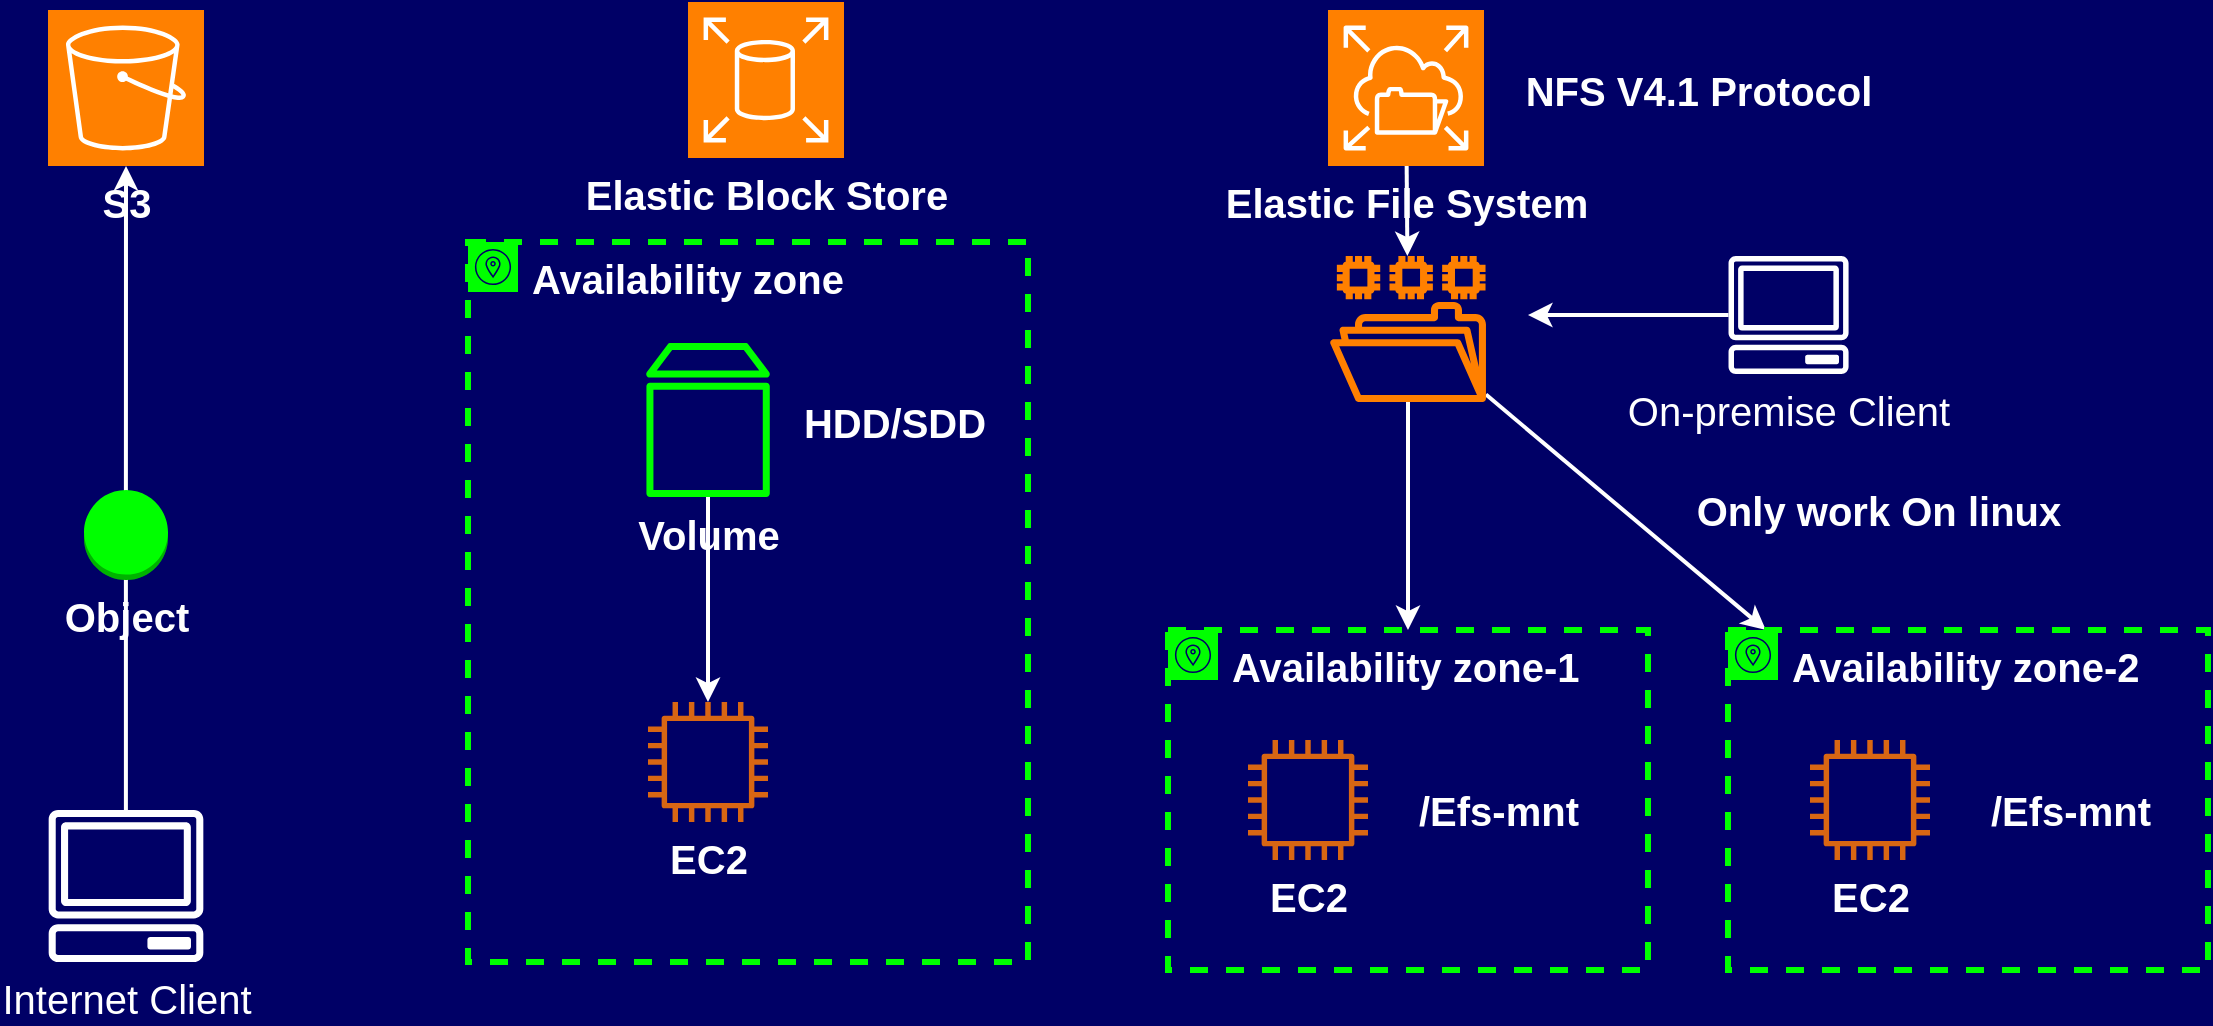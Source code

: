 <mxfile version="13.4.5" type="device"><diagram id="vtFb1EmdIdy567KMmzDf" name="Page-1"><mxGraphModel dx="854" dy="496" grid="1" gridSize="10" guides="1" tooltips="1" connect="1" arrows="1" fold="1" page="1" pageScale="1" pageWidth="1169" pageHeight="827" background="#000066" math="0" shadow="0"><root><mxCell id="0"/><mxCell id="1" parent="0"/><mxCell id="7rS5fPvDhNnLyYEFyJrw-1" value="&lt;font style=&quot;font-size: 20px&quot; color=&quot;#ffffff&quot;&gt;&lt;b&gt;S3&lt;/b&gt;&lt;/font&gt;" style="outlineConnect=0;fontColor=#232F3E;gradientDirection=north;strokeColor=#ffffff;dashed=0;verticalLabelPosition=bottom;verticalAlign=top;align=center;html=1;fontSize=12;fontStyle=0;aspect=fixed;shape=mxgraph.aws4.resourceIcon;resIcon=mxgraph.aws4.s3;fillColor=#FF8000;" vertex="1" parent="1"><mxGeometry x="200" y="120" width="78" height="78" as="geometry"/></mxCell><mxCell id="7rS5fPvDhNnLyYEFyJrw-2" value="&lt;b&gt;&lt;font style=&quot;font-size: 20px&quot; color=&quot;#ffffff&quot;&gt;Elastic Block Store&lt;/font&gt;&lt;/b&gt;" style="outlineConnect=0;fontColor=#232F3E;gradientDirection=north;strokeColor=#ffffff;dashed=0;verticalLabelPosition=bottom;verticalAlign=top;align=center;html=1;fontSize=12;fontStyle=0;aspect=fixed;shape=mxgraph.aws4.resourceIcon;resIcon=mxgraph.aws4.elastic_block_store;fillColor=#FF8000;" vertex="1" parent="1"><mxGeometry x="520" y="116" width="78" height="78" as="geometry"/></mxCell><mxCell id="7rS5fPvDhNnLyYEFyJrw-26" style="edgeStyle=none;rounded=0;orthogonalLoop=1;jettySize=auto;html=1;strokeColor=#FFFFFF;strokeWidth=2;" edge="1" parent="1" source="7rS5fPvDhNnLyYEFyJrw-3" target="7rS5fPvDhNnLyYEFyJrw-14"><mxGeometry relative="1" as="geometry"/></mxCell><mxCell id="7rS5fPvDhNnLyYEFyJrw-3" value="&lt;b&gt;&lt;font style=&quot;font-size: 20px&quot; color=&quot;#ffffff&quot;&gt;Elastic File System&lt;/font&gt;&lt;/b&gt;" style="outlineConnect=0;fontColor=#232F3E;gradientDirection=north;strokeColor=#ffffff;dashed=0;verticalLabelPosition=bottom;verticalAlign=top;align=center;html=1;fontSize=12;fontStyle=0;aspect=fixed;shape=mxgraph.aws4.resourceIcon;resIcon=mxgraph.aws4.elastic_file_system;fillColor=#FF8000;" vertex="1" parent="1"><mxGeometry x="840" y="120" width="78" height="78" as="geometry"/></mxCell><mxCell id="7rS5fPvDhNnLyYEFyJrw-6" style="edgeStyle=orthogonalEdgeStyle;rounded=0;orthogonalLoop=1;jettySize=auto;html=1;strokeColor=#FFFFFF;strokeWidth=2;" edge="1" parent="1" source="7rS5fPvDhNnLyYEFyJrw-5" target="7rS5fPvDhNnLyYEFyJrw-1"><mxGeometry relative="1" as="geometry"/></mxCell><mxCell id="7rS5fPvDhNnLyYEFyJrw-5" value="&lt;font color=&quot;#ffffff&quot; style=&quot;font-size: 20px&quot;&gt;Internet Client&lt;/font&gt;" style="outlineConnect=0;fontColor=#232F3E;gradientColor=none;strokeColor=none;dashed=0;verticalLabelPosition=bottom;verticalAlign=top;align=center;html=1;fontSize=12;fontStyle=0;aspect=fixed;pointerEvents=1;shape=mxgraph.aws4.client;fillColor=#FFFFFF;" vertex="1" parent="1"><mxGeometry x="200" y="520" width="78" height="76" as="geometry"/></mxCell><mxCell id="7rS5fPvDhNnLyYEFyJrw-7" value="&lt;font style=&quot;font-size: 20px&quot; color=&quot;#ffffff&quot;&gt;&lt;b&gt;Object&lt;/b&gt;&lt;/font&gt;" style="outlineConnect=0;dashed=0;verticalLabelPosition=bottom;verticalAlign=top;align=center;html=1;shape=mxgraph.aws3.object;gradientColor=none;fillColor=#00FF00;" vertex="1" parent="1"><mxGeometry x="218" y="360" width="42" height="45" as="geometry"/></mxCell><mxCell id="7rS5fPvDhNnLyYEFyJrw-9" value="&lt;font color=&quot;#ffffff&quot; size=&quot;1&quot;&gt;&lt;b style=&quot;font-size: 20px&quot;&gt;Availability zone&lt;/b&gt;&lt;/font&gt;" style="outlineConnect=0;gradientColor=none;html=1;whiteSpace=wrap;fontSize=12;fontStyle=0;shape=mxgraph.aws4.group;grIcon=mxgraph.aws4.group_availability_zone;fillColor=none;verticalAlign=top;align=left;spacingLeft=30;fontColor=#545B64;dashed=1;strokeColor=#00FF00;strokeWidth=3;" vertex="1" parent="1"><mxGeometry x="410" y="236" width="280" height="360" as="geometry"/></mxCell><mxCell id="7rS5fPvDhNnLyYEFyJrw-12" style="edgeStyle=orthogonalEdgeStyle;rounded=0;orthogonalLoop=1;jettySize=auto;html=1;strokeColor=#FFFFFF;strokeWidth=2;" edge="1" parent="1" source="7rS5fPvDhNnLyYEFyJrw-10" target="7rS5fPvDhNnLyYEFyJrw-11"><mxGeometry relative="1" as="geometry"/></mxCell><mxCell id="7rS5fPvDhNnLyYEFyJrw-10" value="&lt;b&gt;&lt;font style=&quot;font-size: 20px&quot; color=&quot;#ffffff&quot;&gt;Volume&lt;/font&gt;&lt;/b&gt;" style="outlineConnect=0;fontColor=#232F3E;gradientColor=none;strokeColor=none;dashed=0;verticalLabelPosition=bottom;verticalAlign=top;align=center;html=1;fontSize=12;fontStyle=0;aspect=fixed;pointerEvents=1;shape=mxgraph.aws4.volume;fillColor=#00FF00;" vertex="1" parent="1"><mxGeometry x="499" y="286" width="62" height="78" as="geometry"/></mxCell><mxCell id="7rS5fPvDhNnLyYEFyJrw-11" value="&lt;b style=&quot;font-size: 20px&quot;&gt;&lt;font color=&quot;#ffffff&quot;&gt;EC2&lt;/font&gt;&lt;br&gt;&lt;/b&gt;" style="outlineConnect=0;fontColor=#232F3E;gradientColor=none;fillColor=#D86613;strokeColor=none;dashed=0;verticalLabelPosition=bottom;verticalAlign=top;align=center;html=1;fontSize=12;fontStyle=0;aspect=fixed;pointerEvents=1;shape=mxgraph.aws4.instance2;" vertex="1" parent="1"><mxGeometry x="500" y="466" width="60" height="60" as="geometry"/></mxCell><mxCell id="7rS5fPvDhNnLyYEFyJrw-13" value="&lt;font color=&quot;#ffffff&quot;&gt;&lt;span style=&quot;font-size: 20px&quot;&gt;&lt;b&gt;HDD/SDD&lt;/b&gt;&lt;/span&gt;&lt;/font&gt;" style="text;html=1;resizable=0;autosize=1;align=center;verticalAlign=middle;points=[];fillColor=none;strokeColor=none;rounded=0;" vertex="1" parent="1"><mxGeometry x="568" y="316" width="110" height="20" as="geometry"/></mxCell><mxCell id="7rS5fPvDhNnLyYEFyJrw-20" style="edgeStyle=orthogonalEdgeStyle;rounded=0;orthogonalLoop=1;jettySize=auto;html=1;strokeColor=#FFFFFF;strokeWidth=2;" edge="1" parent="1" source="7rS5fPvDhNnLyYEFyJrw-14" target="7rS5fPvDhNnLyYEFyJrw-15"><mxGeometry relative="1" as="geometry"/></mxCell><mxCell id="7rS5fPvDhNnLyYEFyJrw-25" style="rounded=0;orthogonalLoop=1;jettySize=auto;html=1;strokeColor=#FFFFFF;strokeWidth=2;" edge="1" parent="1" source="7rS5fPvDhNnLyYEFyJrw-14" target="7rS5fPvDhNnLyYEFyJrw-16"><mxGeometry relative="1" as="geometry"/></mxCell><mxCell id="7rS5fPvDhNnLyYEFyJrw-14" value="" style="outlineConnect=0;fontColor=#232F3E;gradientColor=none;strokeColor=none;dashed=0;verticalLabelPosition=bottom;verticalAlign=top;align=center;html=1;fontSize=12;fontStyle=0;aspect=fixed;pointerEvents=1;shape=mxgraph.aws4.file_system;fillColor=#FF8000;" vertex="1" parent="1"><mxGeometry x="841" y="243" width="78" height="73" as="geometry"/></mxCell><mxCell id="7rS5fPvDhNnLyYEFyJrw-15" value="&lt;font color=&quot;#ffffff&quot; size=&quot;1&quot;&gt;&lt;b style=&quot;font-size: 20px&quot;&gt;Availability zone-1&lt;/b&gt;&lt;/font&gt;" style="outlineConnect=0;gradientColor=none;html=1;whiteSpace=wrap;fontSize=12;fontStyle=0;shape=mxgraph.aws4.group;grIcon=mxgraph.aws4.group_availability_zone;fillColor=none;verticalAlign=top;align=left;spacingLeft=30;fontColor=#545B64;dashed=1;strokeColor=#00FF00;strokeWidth=3;" vertex="1" parent="1"><mxGeometry x="760" y="430" width="240" height="170" as="geometry"/></mxCell><mxCell id="7rS5fPvDhNnLyYEFyJrw-16" value="&lt;font color=&quot;#ffffff&quot; size=&quot;1&quot;&gt;&lt;b style=&quot;font-size: 20px&quot;&gt;Availability zone-2&lt;/b&gt;&lt;/font&gt;" style="outlineConnect=0;gradientColor=none;html=1;whiteSpace=wrap;fontSize=12;fontStyle=0;shape=mxgraph.aws4.group;grIcon=mxgraph.aws4.group_availability_zone;fillColor=none;verticalAlign=top;align=left;spacingLeft=30;fontColor=#545B64;dashed=1;strokeColor=#00FF00;strokeWidth=3;" vertex="1" parent="1"><mxGeometry x="1040" y="430" width="240" height="170" as="geometry"/></mxCell><mxCell id="7rS5fPvDhNnLyYEFyJrw-18" value="&lt;b style=&quot;font-size: 20px&quot;&gt;&lt;font color=&quot;#ffffff&quot;&gt;EC2&lt;/font&gt;&lt;br&gt;&lt;/b&gt;" style="outlineConnect=0;fontColor=#232F3E;gradientColor=none;fillColor=#D86613;strokeColor=none;dashed=0;verticalLabelPosition=bottom;verticalAlign=top;align=center;html=1;fontSize=12;fontStyle=0;aspect=fixed;pointerEvents=1;shape=mxgraph.aws4.instance2;" vertex="1" parent="1"><mxGeometry x="800" y="485" width="60" height="60" as="geometry"/></mxCell><mxCell id="7rS5fPvDhNnLyYEFyJrw-19" value="&lt;b style=&quot;font-size: 20px&quot;&gt;&lt;font color=&quot;#ffffff&quot;&gt;EC2&lt;/font&gt;&lt;br&gt;&lt;/b&gt;" style="outlineConnect=0;fontColor=#232F3E;gradientColor=none;fillColor=#D86613;strokeColor=none;dashed=0;verticalLabelPosition=bottom;verticalAlign=top;align=center;html=1;fontSize=12;fontStyle=0;aspect=fixed;pointerEvents=1;shape=mxgraph.aws4.instance2;" vertex="1" parent="1"><mxGeometry x="1081" y="485" width="60" height="60" as="geometry"/></mxCell><mxCell id="7rS5fPvDhNnLyYEFyJrw-21" value="&lt;font color=&quot;#ffffff&quot;&gt;&lt;span style=&quot;font-size: 20px&quot;&gt;&lt;b&gt;/Efs-mnt&lt;/b&gt;&lt;/span&gt;&lt;/font&gt;" style="text;html=1;resizable=0;autosize=1;align=center;verticalAlign=middle;points=[];fillColor=none;strokeColor=none;rounded=0;" vertex="1" parent="1"><mxGeometry x="875" y="510" width="100" height="20" as="geometry"/></mxCell><mxCell id="7rS5fPvDhNnLyYEFyJrw-22" value="&lt;font color=&quot;#ffffff&quot;&gt;&lt;span style=&quot;font-size: 20px&quot;&gt;&lt;b&gt;/Efs-mnt&lt;/b&gt;&lt;/span&gt;&lt;/font&gt;" style="text;html=1;resizable=0;autosize=1;align=center;verticalAlign=middle;points=[];fillColor=none;strokeColor=none;rounded=0;" vertex="1" parent="1"><mxGeometry x="1161" y="510" width="100" height="20" as="geometry"/></mxCell><mxCell id="7rS5fPvDhNnLyYEFyJrw-24" style="edgeStyle=orthogonalEdgeStyle;rounded=0;orthogonalLoop=1;jettySize=auto;html=1;strokeColor=#FFFFFF;strokeWidth=2;" edge="1" parent="1" source="7rS5fPvDhNnLyYEFyJrw-23"><mxGeometry relative="1" as="geometry"><mxPoint x="940" y="272.5" as="targetPoint"/></mxGeometry></mxCell><mxCell id="7rS5fPvDhNnLyYEFyJrw-23" value="&lt;font color=&quot;#ffffff&quot;&gt;&lt;span style=&quot;font-size: 20px&quot;&gt;On-premise Client&lt;/span&gt;&lt;/font&gt;" style="outlineConnect=0;fontColor=#232F3E;gradientColor=none;strokeColor=none;dashed=0;verticalLabelPosition=bottom;verticalAlign=top;align=center;html=1;fontSize=12;fontStyle=0;aspect=fixed;pointerEvents=1;shape=mxgraph.aws4.client;fillColor=#FFFFFF;" vertex="1" parent="1"><mxGeometry x="1040" y="243" width="60.55" height="59" as="geometry"/></mxCell><mxCell id="7rS5fPvDhNnLyYEFyJrw-27" value="&lt;font color=&quot;#ffffff&quot;&gt;&lt;span style=&quot;font-size: 20px&quot;&gt;&lt;b&gt;NFS V4.1 Protocol&lt;/b&gt;&lt;/span&gt;&lt;/font&gt;" style="text;html=1;resizable=0;autosize=1;align=center;verticalAlign=middle;points=[];fillColor=none;strokeColor=none;rounded=0;" vertex="1" parent="1"><mxGeometry x="930" y="150" width="190" height="20" as="geometry"/></mxCell><mxCell id="7rS5fPvDhNnLyYEFyJrw-28" value="&lt;font color=&quot;#ffffff&quot;&gt;&lt;span style=&quot;font-size: 20px&quot;&gt;&lt;b&gt;Only work On linux&lt;/b&gt;&lt;/span&gt;&lt;/font&gt;" style="text;html=1;resizable=0;autosize=1;align=center;verticalAlign=middle;points=[];fillColor=none;strokeColor=none;rounded=0;" vertex="1" parent="1"><mxGeometry x="1015" y="360" width="200" height="20" as="geometry"/></mxCell></root></mxGraphModel></diagram></mxfile>